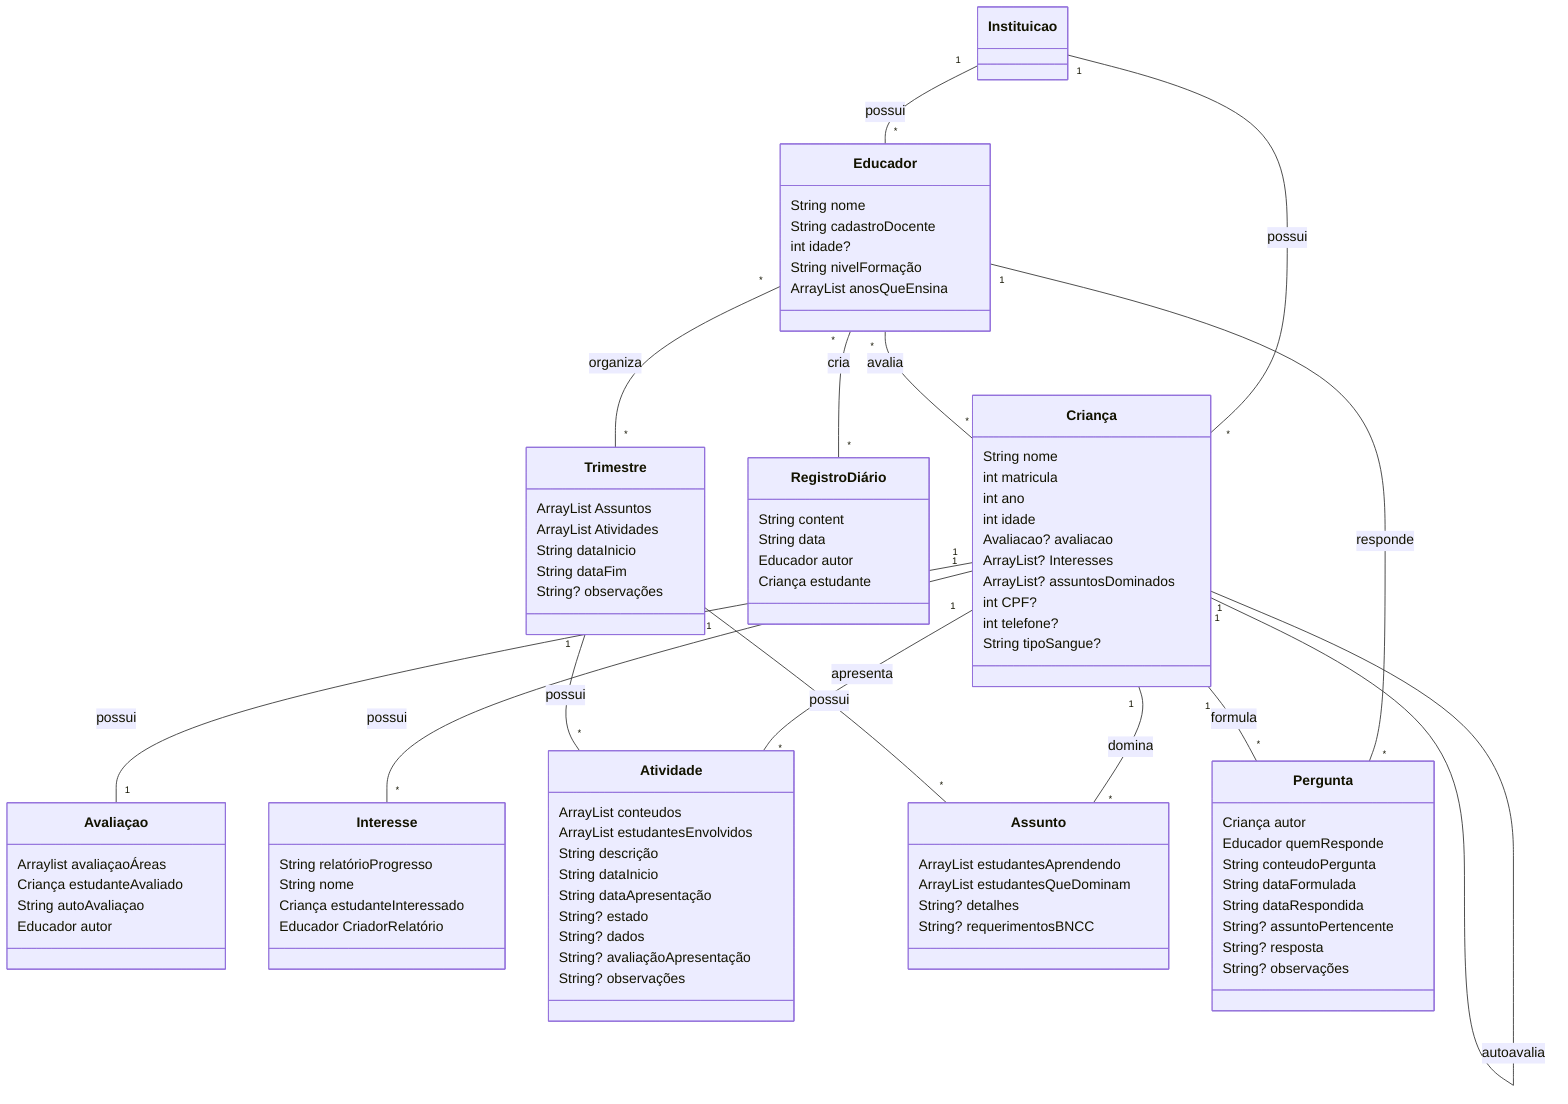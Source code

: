 classDiagram

class Criança {
    String nome
    int matricula
    int ano
    int idade
    Avaliacao? avaliacao
    ArrayList<Interesse>? Interesses
    ArrayList<Assunto>? assuntosDominados
    int CPF?
    int telefone?
    String tipoSangue?
}
class Educador {
    String nome 
    String cadastroDocente
    int idade?
    String nivelFormação
    ArrayList<int> anosQueEnsina
}

class RegistroDiário {
    String content 
    String data
    Educador autor
    Criança estudante
}

class Avaliaçao {
    Arraylist<String> avaliaçaoÁreas
    Criança estudanteAvaliado 
    String autoAvaliaçao
    Educador autor
}

class Interesse {
    String relatórioProgresso
    String nome
    Criança estudanteInteressado
    Educador CriadorRelatório
}

class Trimestre {
    ArrayList<Assunto> Assuntos
    ArrayList<Atividade> Atividades
    String dataInicio
    String dataFim
    String? observações
}

class Atividade {
    ArrayList<Assunto> conteudos
    ArrayList<Criança> estudantesEnvolvidos
    String descrição
    String dataInicio
    String dataApresentação
    String? estado
    String? dados
    String? avaliaçãoApresentação
    String? observações
}

class Assunto {
    ArrayList<Criança> estudantesAprendendo
    ArrayList<Criança> estudantesQueDominam
    String? detalhes
    String? requerimentosBNCC
}

class Pergunta {
    Criança autor
    Educador quemResponde
    String conteudoPergunta
    String dataFormulada
    String dataRespondida
    String? assuntoPertencente
    String? resposta
    String? observações
    
}

Instituicao "1" -- "*" Criança : possui
Instituicao "1" -- "*" Educador : possui
Educador "1" -- "*" Pergunta : responde
Criança "1" -- "*" Pergunta : formula
Criança "1" -- "*" Atividade : apresenta
Criança "1" -- "*" Assunto : domina
Criança "1" -- "1" Avaliaçao : possui
Criança "1" -- "*" Interesse : possui
Criança "1" -- "1" Criança : autoavalia
Educador "*" -- "*" Criança : avalia
Educador "*" -- "*" RegistroDiário : cria
Educador "*" -- "*" Trimestre : organiza  
Trimestre "1" -- "*" Assunto : possui
Trimestre "1" -- "*" Atividade : possui